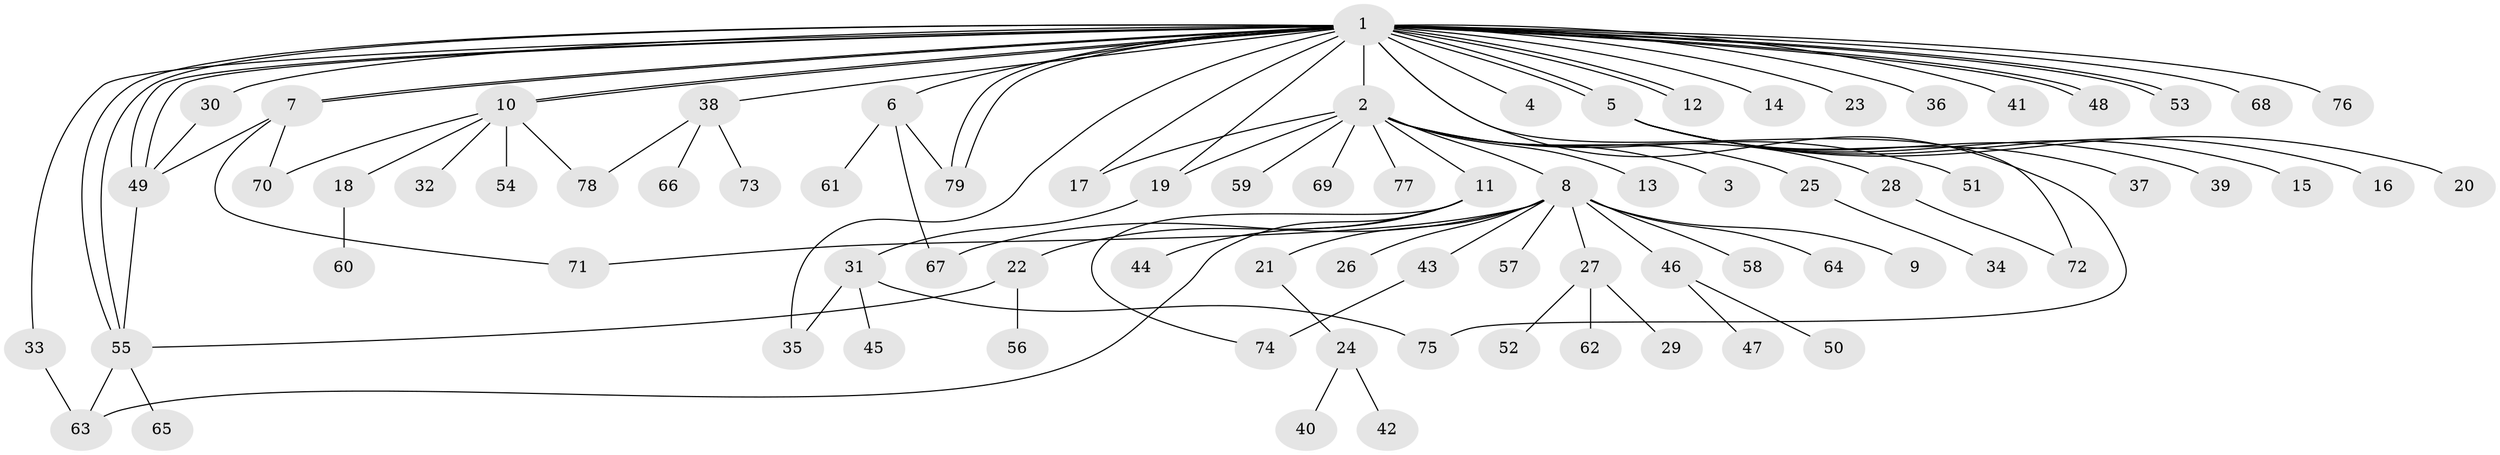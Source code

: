 // Generated by graph-tools (version 1.1) at 2025/26/03/09/25 03:26:08]
// undirected, 79 vertices, 104 edges
graph export_dot {
graph [start="1"]
  node [color=gray90,style=filled];
  1;
  2;
  3;
  4;
  5;
  6;
  7;
  8;
  9;
  10;
  11;
  12;
  13;
  14;
  15;
  16;
  17;
  18;
  19;
  20;
  21;
  22;
  23;
  24;
  25;
  26;
  27;
  28;
  29;
  30;
  31;
  32;
  33;
  34;
  35;
  36;
  37;
  38;
  39;
  40;
  41;
  42;
  43;
  44;
  45;
  46;
  47;
  48;
  49;
  50;
  51;
  52;
  53;
  54;
  55;
  56;
  57;
  58;
  59;
  60;
  61;
  62;
  63;
  64;
  65;
  66;
  67;
  68;
  69;
  70;
  71;
  72;
  73;
  74;
  75;
  76;
  77;
  78;
  79;
  1 -- 2;
  1 -- 4;
  1 -- 5;
  1 -- 5;
  1 -- 6;
  1 -- 7;
  1 -- 7;
  1 -- 10;
  1 -- 10;
  1 -- 12;
  1 -- 12;
  1 -- 14;
  1 -- 17;
  1 -- 19;
  1 -- 23;
  1 -- 30;
  1 -- 33;
  1 -- 35;
  1 -- 36;
  1 -- 38;
  1 -- 41;
  1 -- 48;
  1 -- 48;
  1 -- 49;
  1 -- 49;
  1 -- 53;
  1 -- 53;
  1 -- 55;
  1 -- 55;
  1 -- 68;
  1 -- 72;
  1 -- 75;
  1 -- 76;
  1 -- 79;
  1 -- 79;
  2 -- 3;
  2 -- 8;
  2 -- 11;
  2 -- 13;
  2 -- 17;
  2 -- 19;
  2 -- 25;
  2 -- 28;
  2 -- 51;
  2 -- 59;
  2 -- 69;
  2 -- 77;
  5 -- 15;
  5 -- 16;
  5 -- 20;
  5 -- 37;
  5 -- 39;
  6 -- 61;
  6 -- 67;
  6 -- 79;
  7 -- 49;
  7 -- 70;
  7 -- 71;
  8 -- 9;
  8 -- 21;
  8 -- 26;
  8 -- 27;
  8 -- 43;
  8 -- 46;
  8 -- 57;
  8 -- 58;
  8 -- 64;
  8 -- 67;
  8 -- 71;
  10 -- 18;
  10 -- 32;
  10 -- 54;
  10 -- 70;
  10 -- 78;
  11 -- 22;
  11 -- 44;
  11 -- 63;
  11 -- 74;
  18 -- 60;
  19 -- 31;
  21 -- 24;
  22 -- 55;
  22 -- 56;
  24 -- 40;
  24 -- 42;
  25 -- 34;
  27 -- 29;
  27 -- 52;
  27 -- 62;
  28 -- 72;
  30 -- 49;
  31 -- 35;
  31 -- 45;
  31 -- 75;
  33 -- 63;
  38 -- 66;
  38 -- 73;
  38 -- 78;
  43 -- 74;
  46 -- 47;
  46 -- 50;
  49 -- 55;
  55 -- 63;
  55 -- 65;
}
